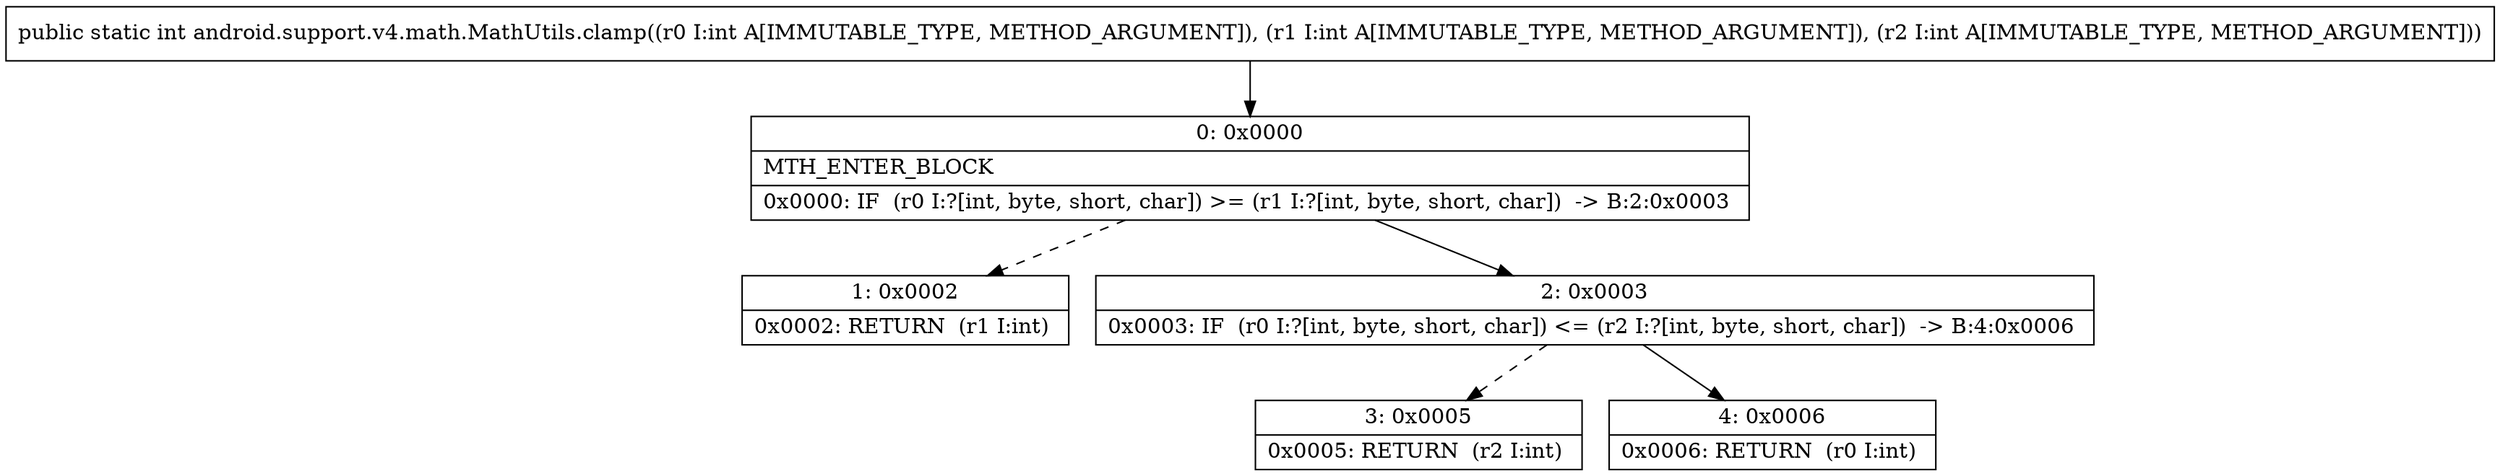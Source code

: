 digraph "CFG forandroid.support.v4.math.MathUtils.clamp(III)I" {
Node_0 [shape=record,label="{0\:\ 0x0000|MTH_ENTER_BLOCK\l|0x0000: IF  (r0 I:?[int, byte, short, char]) \>= (r1 I:?[int, byte, short, char])  \-\> B:2:0x0003 \l}"];
Node_1 [shape=record,label="{1\:\ 0x0002|0x0002: RETURN  (r1 I:int) \l}"];
Node_2 [shape=record,label="{2\:\ 0x0003|0x0003: IF  (r0 I:?[int, byte, short, char]) \<= (r2 I:?[int, byte, short, char])  \-\> B:4:0x0006 \l}"];
Node_3 [shape=record,label="{3\:\ 0x0005|0x0005: RETURN  (r2 I:int) \l}"];
Node_4 [shape=record,label="{4\:\ 0x0006|0x0006: RETURN  (r0 I:int) \l}"];
MethodNode[shape=record,label="{public static int android.support.v4.math.MathUtils.clamp((r0 I:int A[IMMUTABLE_TYPE, METHOD_ARGUMENT]), (r1 I:int A[IMMUTABLE_TYPE, METHOD_ARGUMENT]), (r2 I:int A[IMMUTABLE_TYPE, METHOD_ARGUMENT])) }"];
MethodNode -> Node_0;
Node_0 -> Node_1[style=dashed];
Node_0 -> Node_2;
Node_2 -> Node_3[style=dashed];
Node_2 -> Node_4;
}

